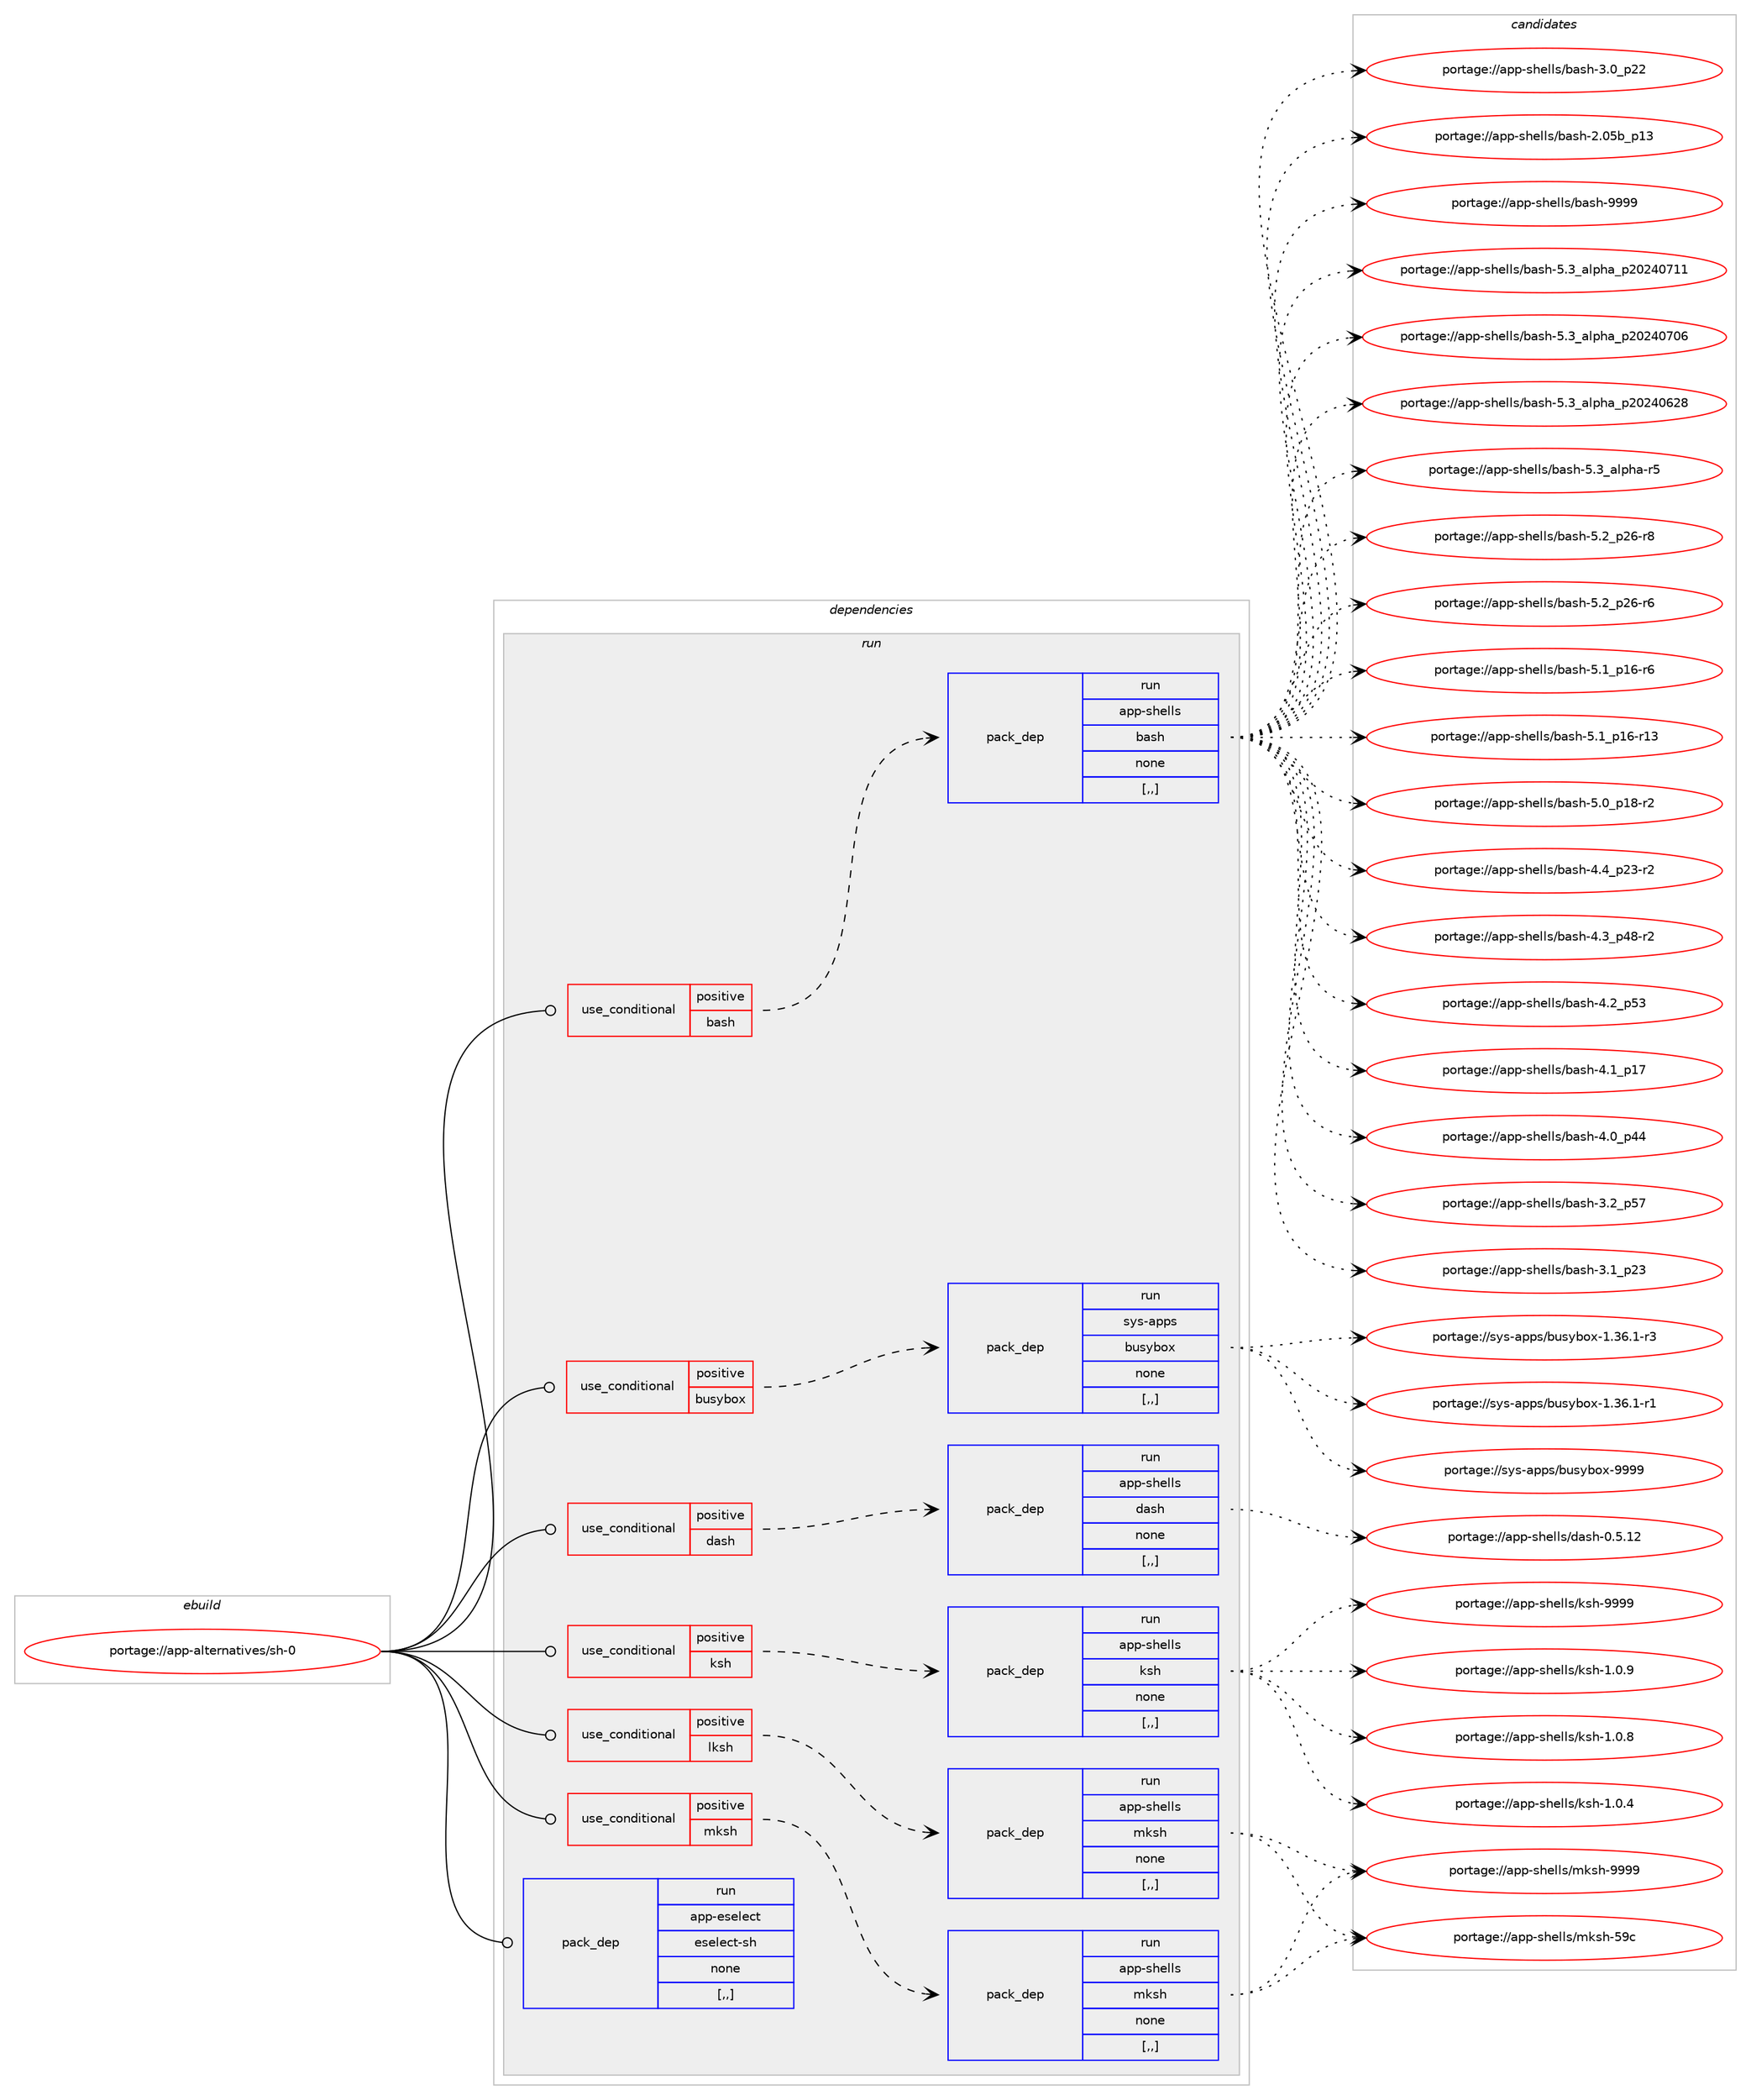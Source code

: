 digraph prolog {

# *************
# Graph options
# *************

newrank=true;
concentrate=true;
compound=true;
graph [rankdir=LR,fontname=Helvetica,fontsize=10,ranksep=1.5];#, ranksep=2.5, nodesep=0.2];
edge  [arrowhead=vee];
node  [fontname=Helvetica,fontsize=10];

# **********
# The ebuild
# **********

subgraph cluster_leftcol {
color=gray;
label=<<i>ebuild</i>>;
id [label="portage://app-alternatives/sh-0", color=red, width=4, href="../app-alternatives/sh-0.svg"];
}

# ****************
# The dependencies
# ****************

subgraph cluster_midcol {
color=gray;
label=<<i>dependencies</i>>;
subgraph cluster_compile {
fillcolor="#eeeeee";
style=filled;
label=<<i>compile</i>>;
}
subgraph cluster_compileandrun {
fillcolor="#eeeeee";
style=filled;
label=<<i>compile and run</i>>;
}
subgraph cluster_run {
fillcolor="#eeeeee";
style=filled;
label=<<i>run</i>>;
subgraph cond1544 {
dependency5879 [label=<<TABLE BORDER="0" CELLBORDER="1" CELLSPACING="0" CELLPADDING="4"><TR><TD ROWSPAN="3" CELLPADDING="10">use_conditional</TD></TR><TR><TD>positive</TD></TR><TR><TD>bash</TD></TR></TABLE>>, shape=none, color=red];
subgraph pack4314 {
dependency5880 [label=<<TABLE BORDER="0" CELLBORDER="1" CELLSPACING="0" CELLPADDING="4" WIDTH="220"><TR><TD ROWSPAN="6" CELLPADDING="30">pack_dep</TD></TR><TR><TD WIDTH="110">run</TD></TR><TR><TD>app-shells</TD></TR><TR><TD>bash</TD></TR><TR><TD>none</TD></TR><TR><TD>[,,]</TD></TR></TABLE>>, shape=none, color=blue];
}
dependency5879:e -> dependency5880:w [weight=20,style="dashed",arrowhead="vee"];
}
id:e -> dependency5879:w [weight=20,style="solid",arrowhead="odot"];
subgraph cond1545 {
dependency5881 [label=<<TABLE BORDER="0" CELLBORDER="1" CELLSPACING="0" CELLPADDING="4"><TR><TD ROWSPAN="3" CELLPADDING="10">use_conditional</TD></TR><TR><TD>positive</TD></TR><TR><TD>busybox</TD></TR></TABLE>>, shape=none, color=red];
subgraph pack4315 {
dependency5882 [label=<<TABLE BORDER="0" CELLBORDER="1" CELLSPACING="0" CELLPADDING="4" WIDTH="220"><TR><TD ROWSPAN="6" CELLPADDING="30">pack_dep</TD></TR><TR><TD WIDTH="110">run</TD></TR><TR><TD>sys-apps</TD></TR><TR><TD>busybox</TD></TR><TR><TD>none</TD></TR><TR><TD>[,,]</TD></TR></TABLE>>, shape=none, color=blue];
}
dependency5881:e -> dependency5882:w [weight=20,style="dashed",arrowhead="vee"];
}
id:e -> dependency5881:w [weight=20,style="solid",arrowhead="odot"];
subgraph cond1546 {
dependency5883 [label=<<TABLE BORDER="0" CELLBORDER="1" CELLSPACING="0" CELLPADDING="4"><TR><TD ROWSPAN="3" CELLPADDING="10">use_conditional</TD></TR><TR><TD>positive</TD></TR><TR><TD>dash</TD></TR></TABLE>>, shape=none, color=red];
subgraph pack4316 {
dependency5884 [label=<<TABLE BORDER="0" CELLBORDER="1" CELLSPACING="0" CELLPADDING="4" WIDTH="220"><TR><TD ROWSPAN="6" CELLPADDING="30">pack_dep</TD></TR><TR><TD WIDTH="110">run</TD></TR><TR><TD>app-shells</TD></TR><TR><TD>dash</TD></TR><TR><TD>none</TD></TR><TR><TD>[,,]</TD></TR></TABLE>>, shape=none, color=blue];
}
dependency5883:e -> dependency5884:w [weight=20,style="dashed",arrowhead="vee"];
}
id:e -> dependency5883:w [weight=20,style="solid",arrowhead="odot"];
subgraph cond1547 {
dependency5885 [label=<<TABLE BORDER="0" CELLBORDER="1" CELLSPACING="0" CELLPADDING="4"><TR><TD ROWSPAN="3" CELLPADDING="10">use_conditional</TD></TR><TR><TD>positive</TD></TR><TR><TD>ksh</TD></TR></TABLE>>, shape=none, color=red];
subgraph pack4317 {
dependency5886 [label=<<TABLE BORDER="0" CELLBORDER="1" CELLSPACING="0" CELLPADDING="4" WIDTH="220"><TR><TD ROWSPAN="6" CELLPADDING="30">pack_dep</TD></TR><TR><TD WIDTH="110">run</TD></TR><TR><TD>app-shells</TD></TR><TR><TD>ksh</TD></TR><TR><TD>none</TD></TR><TR><TD>[,,]</TD></TR></TABLE>>, shape=none, color=blue];
}
dependency5885:e -> dependency5886:w [weight=20,style="dashed",arrowhead="vee"];
}
id:e -> dependency5885:w [weight=20,style="solid",arrowhead="odot"];
subgraph cond1548 {
dependency5887 [label=<<TABLE BORDER="0" CELLBORDER="1" CELLSPACING="0" CELLPADDING="4"><TR><TD ROWSPAN="3" CELLPADDING="10">use_conditional</TD></TR><TR><TD>positive</TD></TR><TR><TD>lksh</TD></TR></TABLE>>, shape=none, color=red];
subgraph pack4318 {
dependency5888 [label=<<TABLE BORDER="0" CELLBORDER="1" CELLSPACING="0" CELLPADDING="4" WIDTH="220"><TR><TD ROWSPAN="6" CELLPADDING="30">pack_dep</TD></TR><TR><TD WIDTH="110">run</TD></TR><TR><TD>app-shells</TD></TR><TR><TD>mksh</TD></TR><TR><TD>none</TD></TR><TR><TD>[,,]</TD></TR></TABLE>>, shape=none, color=blue];
}
dependency5887:e -> dependency5888:w [weight=20,style="dashed",arrowhead="vee"];
}
id:e -> dependency5887:w [weight=20,style="solid",arrowhead="odot"];
subgraph cond1549 {
dependency5889 [label=<<TABLE BORDER="0" CELLBORDER="1" CELLSPACING="0" CELLPADDING="4"><TR><TD ROWSPAN="3" CELLPADDING="10">use_conditional</TD></TR><TR><TD>positive</TD></TR><TR><TD>mksh</TD></TR></TABLE>>, shape=none, color=red];
subgraph pack4319 {
dependency5890 [label=<<TABLE BORDER="0" CELLBORDER="1" CELLSPACING="0" CELLPADDING="4" WIDTH="220"><TR><TD ROWSPAN="6" CELLPADDING="30">pack_dep</TD></TR><TR><TD WIDTH="110">run</TD></TR><TR><TD>app-shells</TD></TR><TR><TD>mksh</TD></TR><TR><TD>none</TD></TR><TR><TD>[,,]</TD></TR></TABLE>>, shape=none, color=blue];
}
dependency5889:e -> dependency5890:w [weight=20,style="dashed",arrowhead="vee"];
}
id:e -> dependency5889:w [weight=20,style="solid",arrowhead="odot"];
subgraph pack4320 {
dependency5891 [label=<<TABLE BORDER="0" CELLBORDER="1" CELLSPACING="0" CELLPADDING="4" WIDTH="220"><TR><TD ROWSPAN="6" CELLPADDING="30">pack_dep</TD></TR><TR><TD WIDTH="110">run</TD></TR><TR><TD>app-eselect</TD></TR><TR><TD>eselect-sh</TD></TR><TR><TD>none</TD></TR><TR><TD>[,,]</TD></TR></TABLE>>, shape=none, color=blue];
}
id:e -> dependency5891:w [weight=20,style="solid",arrowhead="odot"];
}
}

# **************
# The candidates
# **************

subgraph cluster_choices {
rank=same;
color=gray;
label=<<i>candidates</i>>;

subgraph choice4314 {
color=black;
nodesep=1;
choice97112112451151041011081081154798971151044557575757 [label="portage://app-shells/bash-9999", color=red, width=4,href="../app-shells/bash-9999.svg"];
choice971121124511510410110810811547989711510445534651959710811210497951125048505248554949 [label="portage://app-shells/bash-5.3_alpha_p20240711", color=red, width=4,href="../app-shells/bash-5.3_alpha_p20240711.svg"];
choice971121124511510410110810811547989711510445534651959710811210497951125048505248554854 [label="portage://app-shells/bash-5.3_alpha_p20240706", color=red, width=4,href="../app-shells/bash-5.3_alpha_p20240706.svg"];
choice971121124511510410110810811547989711510445534651959710811210497951125048505248545056 [label="portage://app-shells/bash-5.3_alpha_p20240628", color=red, width=4,href="../app-shells/bash-5.3_alpha_p20240628.svg"];
choice9711211245115104101108108115479897115104455346519597108112104974511453 [label="portage://app-shells/bash-5.3_alpha-r5", color=red, width=4,href="../app-shells/bash-5.3_alpha-r5.svg"];
choice9711211245115104101108108115479897115104455346509511250544511456 [label="portage://app-shells/bash-5.2_p26-r8", color=red, width=4,href="../app-shells/bash-5.2_p26-r8.svg"];
choice9711211245115104101108108115479897115104455346509511250544511454 [label="portage://app-shells/bash-5.2_p26-r6", color=red, width=4,href="../app-shells/bash-5.2_p26-r6.svg"];
choice9711211245115104101108108115479897115104455346499511249544511454 [label="portage://app-shells/bash-5.1_p16-r6", color=red, width=4,href="../app-shells/bash-5.1_p16-r6.svg"];
choice971121124511510410110810811547989711510445534649951124954451144951 [label="portage://app-shells/bash-5.1_p16-r13", color=red, width=4,href="../app-shells/bash-5.1_p16-r13.svg"];
choice9711211245115104101108108115479897115104455346489511249564511450 [label="portage://app-shells/bash-5.0_p18-r2", color=red, width=4,href="../app-shells/bash-5.0_p18-r2.svg"];
choice9711211245115104101108108115479897115104455246529511250514511450 [label="portage://app-shells/bash-4.4_p23-r2", color=red, width=4,href="../app-shells/bash-4.4_p23-r2.svg"];
choice9711211245115104101108108115479897115104455246519511252564511450 [label="portage://app-shells/bash-4.3_p48-r2", color=red, width=4,href="../app-shells/bash-4.3_p48-r2.svg"];
choice971121124511510410110810811547989711510445524650951125351 [label="portage://app-shells/bash-4.2_p53", color=red, width=4,href="../app-shells/bash-4.2_p53.svg"];
choice971121124511510410110810811547989711510445524649951124955 [label="portage://app-shells/bash-4.1_p17", color=red, width=4,href="../app-shells/bash-4.1_p17.svg"];
choice971121124511510410110810811547989711510445524648951125252 [label="portage://app-shells/bash-4.0_p44", color=red, width=4,href="../app-shells/bash-4.0_p44.svg"];
choice971121124511510410110810811547989711510445514650951125355 [label="portage://app-shells/bash-3.2_p57", color=red, width=4,href="../app-shells/bash-3.2_p57.svg"];
choice971121124511510410110810811547989711510445514649951125051 [label="portage://app-shells/bash-3.1_p23", color=red, width=4,href="../app-shells/bash-3.1_p23.svg"];
choice971121124511510410110810811547989711510445514648951125050 [label="portage://app-shells/bash-3.0_p22", color=red, width=4,href="../app-shells/bash-3.0_p22.svg"];
choice9711211245115104101108108115479897115104455046485398951124951 [label="portage://app-shells/bash-2.05b_p13", color=red, width=4,href="../app-shells/bash-2.05b_p13.svg"];
dependency5880:e -> choice97112112451151041011081081154798971151044557575757:w [style=dotted,weight="100"];
dependency5880:e -> choice971121124511510410110810811547989711510445534651959710811210497951125048505248554949:w [style=dotted,weight="100"];
dependency5880:e -> choice971121124511510410110810811547989711510445534651959710811210497951125048505248554854:w [style=dotted,weight="100"];
dependency5880:e -> choice971121124511510410110810811547989711510445534651959710811210497951125048505248545056:w [style=dotted,weight="100"];
dependency5880:e -> choice9711211245115104101108108115479897115104455346519597108112104974511453:w [style=dotted,weight="100"];
dependency5880:e -> choice9711211245115104101108108115479897115104455346509511250544511456:w [style=dotted,weight="100"];
dependency5880:e -> choice9711211245115104101108108115479897115104455346509511250544511454:w [style=dotted,weight="100"];
dependency5880:e -> choice9711211245115104101108108115479897115104455346499511249544511454:w [style=dotted,weight="100"];
dependency5880:e -> choice971121124511510410110810811547989711510445534649951124954451144951:w [style=dotted,weight="100"];
dependency5880:e -> choice9711211245115104101108108115479897115104455346489511249564511450:w [style=dotted,weight="100"];
dependency5880:e -> choice9711211245115104101108108115479897115104455246529511250514511450:w [style=dotted,weight="100"];
dependency5880:e -> choice9711211245115104101108108115479897115104455246519511252564511450:w [style=dotted,weight="100"];
dependency5880:e -> choice971121124511510410110810811547989711510445524650951125351:w [style=dotted,weight="100"];
dependency5880:e -> choice971121124511510410110810811547989711510445524649951124955:w [style=dotted,weight="100"];
dependency5880:e -> choice971121124511510410110810811547989711510445524648951125252:w [style=dotted,weight="100"];
dependency5880:e -> choice971121124511510410110810811547989711510445514650951125355:w [style=dotted,weight="100"];
dependency5880:e -> choice971121124511510410110810811547989711510445514649951125051:w [style=dotted,weight="100"];
dependency5880:e -> choice971121124511510410110810811547989711510445514648951125050:w [style=dotted,weight="100"];
dependency5880:e -> choice9711211245115104101108108115479897115104455046485398951124951:w [style=dotted,weight="100"];
}
subgraph choice4315 {
color=black;
nodesep=1;
choice11512111545971121121154798117115121981111204557575757 [label="portage://sys-apps/busybox-9999", color=red, width=4,href="../sys-apps/busybox-9999.svg"];
choice1151211154597112112115479811711512198111120454946515446494511451 [label="portage://sys-apps/busybox-1.36.1-r3", color=red, width=4,href="../sys-apps/busybox-1.36.1-r3.svg"];
choice1151211154597112112115479811711512198111120454946515446494511449 [label="portage://sys-apps/busybox-1.36.1-r1", color=red, width=4,href="../sys-apps/busybox-1.36.1-r1.svg"];
dependency5882:e -> choice11512111545971121121154798117115121981111204557575757:w [style=dotted,weight="100"];
dependency5882:e -> choice1151211154597112112115479811711512198111120454946515446494511451:w [style=dotted,weight="100"];
dependency5882:e -> choice1151211154597112112115479811711512198111120454946515446494511449:w [style=dotted,weight="100"];
}
subgraph choice4316 {
color=black;
nodesep=1;
choice9711211245115104101108108115471009711510445484653464950 [label="portage://app-shells/dash-0.5.12", color=red, width=4,href="../app-shells/dash-0.5.12.svg"];
dependency5884:e -> choice9711211245115104101108108115471009711510445484653464950:w [style=dotted,weight="100"];
}
subgraph choice4317 {
color=black;
nodesep=1;
choice9711211245115104101108108115471071151044557575757 [label="portage://app-shells/ksh-9999", color=red, width=4,href="../app-shells/ksh-9999.svg"];
choice971121124511510410110810811547107115104454946484657 [label="portage://app-shells/ksh-1.0.9", color=red, width=4,href="../app-shells/ksh-1.0.9.svg"];
choice971121124511510410110810811547107115104454946484656 [label="portage://app-shells/ksh-1.0.8", color=red, width=4,href="../app-shells/ksh-1.0.8.svg"];
choice971121124511510410110810811547107115104454946484652 [label="portage://app-shells/ksh-1.0.4", color=red, width=4,href="../app-shells/ksh-1.0.4.svg"];
dependency5886:e -> choice9711211245115104101108108115471071151044557575757:w [style=dotted,weight="100"];
dependency5886:e -> choice971121124511510410110810811547107115104454946484657:w [style=dotted,weight="100"];
dependency5886:e -> choice971121124511510410110810811547107115104454946484656:w [style=dotted,weight="100"];
dependency5886:e -> choice971121124511510410110810811547107115104454946484652:w [style=dotted,weight="100"];
}
subgraph choice4318 {
color=black;
nodesep=1;
choice9711211245115104101108108115471091071151044557575757 [label="portage://app-shells/mksh-9999", color=red, width=4,href="../app-shells/mksh-9999.svg"];
choice97112112451151041011081081154710910711510445535799 [label="portage://app-shells/mksh-59c", color=red, width=4,href="../app-shells/mksh-59c.svg"];
dependency5888:e -> choice9711211245115104101108108115471091071151044557575757:w [style=dotted,weight="100"];
dependency5888:e -> choice97112112451151041011081081154710910711510445535799:w [style=dotted,weight="100"];
}
subgraph choice4319 {
color=black;
nodesep=1;
choice9711211245115104101108108115471091071151044557575757 [label="portage://app-shells/mksh-9999", color=red, width=4,href="../app-shells/mksh-9999.svg"];
choice97112112451151041011081081154710910711510445535799 [label="portage://app-shells/mksh-59c", color=red, width=4,href="../app-shells/mksh-59c.svg"];
dependency5890:e -> choice9711211245115104101108108115471091071151044557575757:w [style=dotted,weight="100"];
dependency5890:e -> choice97112112451151041011081081154710910711510445535799:w [style=dotted,weight="100"];
}
subgraph choice4320 {
color=black;
nodesep=1;
}
}

}
